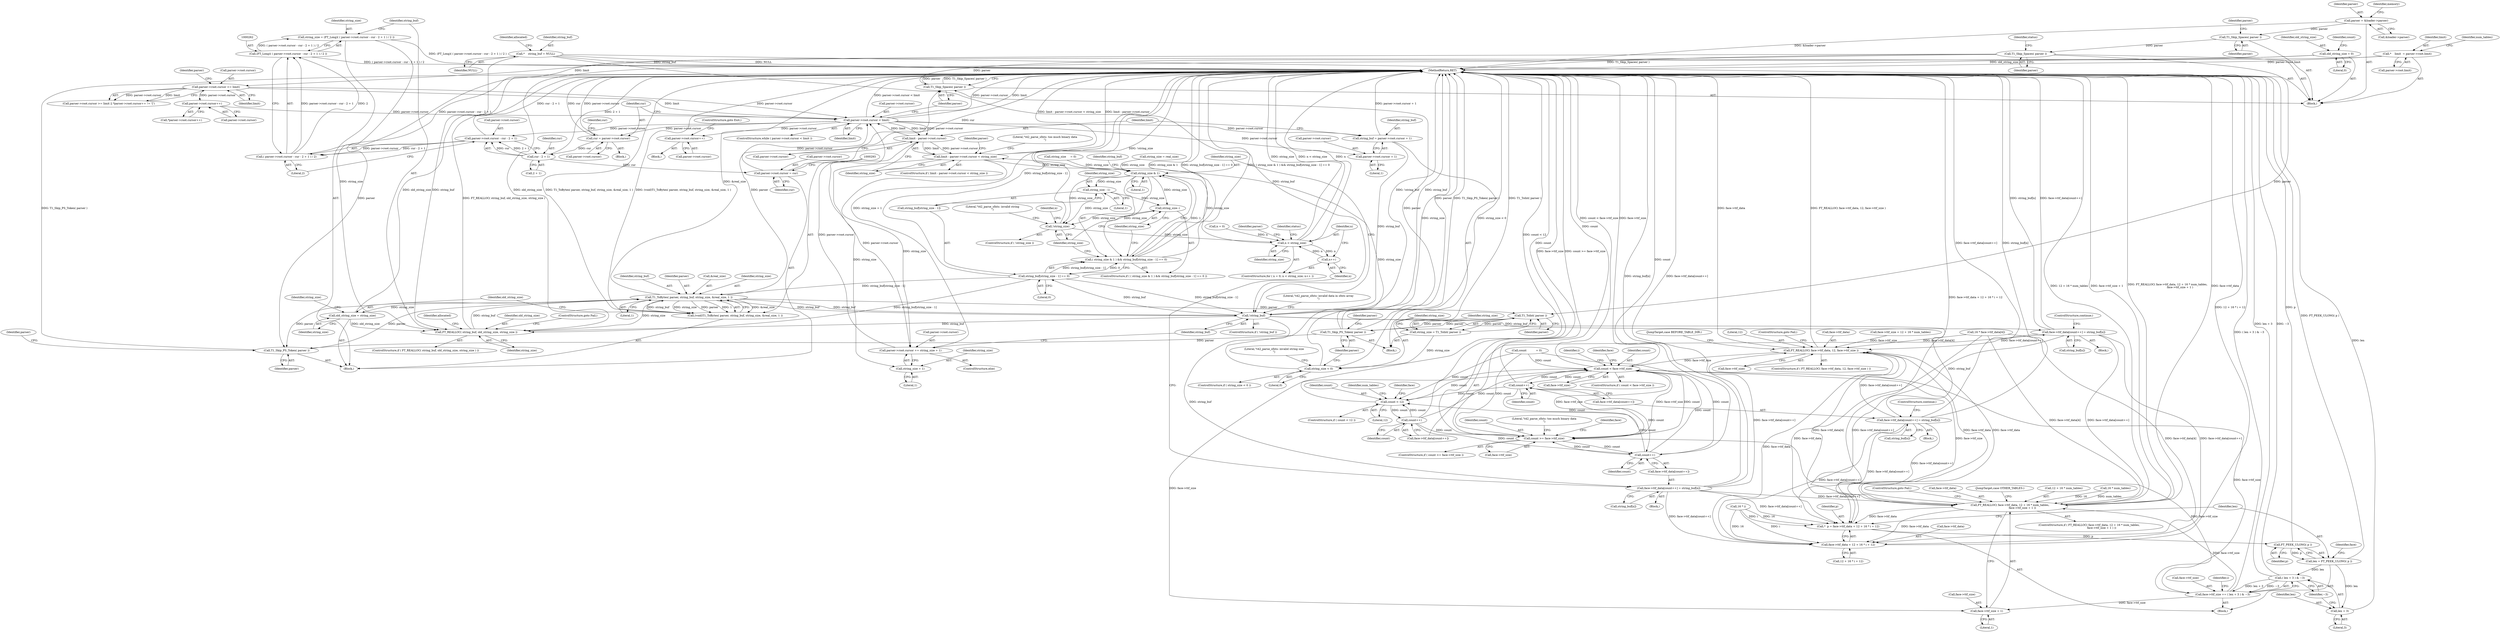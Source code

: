 digraph "0_savannah_3788187e0c396952cd7d905c6c61f3ff8e84b2b4_0@integer" {
"1000259" [label="(Call,string_size = (FT_Long)( ( parser->root.cursor - cur - 2 + 1 ) / 2 ))"];
"1000261" [label="(Call,(FT_Long)( ( parser->root.cursor - cur - 2 + 1 ) / 2 ))"];
"1000263" [label="(Call,( parser->root.cursor - cur - 2 + 1 ) / 2)"];
"1000264" [label="(Call,parser->root.cursor - cur - 2 + 1)"];
"1000215" [label="(Call,parser->root.cursor < limit)"];
"1000376" [label="(Call,parser->root.cursor += string_size + 1)"];
"1000358" [label="(Call,limit - parser->root.cursor < string_size)"];
"1000359" [label="(Call,limit - parser->root.cursor)"];
"1000328" [label="(Call,string_size < 0)"];
"1000323" [label="(Call,string_size = T1_ToInt( parser ))"];
"1000325" [label="(Call,T1_ToInt( parser ))"];
"1000200" [label="(Call,T1_Skip_Spaces( parser ))"];
"1000172" [label="(Call,T1_Skip_Spaces( parser ))"];
"1000130" [label="(Call,parser = &loader->parser)"];
"1000294" [label="(Call,T1_ToBytes( parser, string_buf, string_size, &real_size, 1 ))"];
"1000250" [label="(Call,T1_Skip_PS_Token( parser ))"];
"1000339" [label="(Call,T1_Skip_PS_Token( parser ))"];
"1000401" [label="(Call,string_buf[string_size - 1] == 0)"];
"1000386" [label="(Call,!string_buf)"];
"1000348" [label="(Call,string_buf = parser->root.cursor + 1)"];
"1000164" [label="(Call,*    string_buf = NULL)"];
"1000277" [label="(Call,FT_REALLOC( string_buf, old_string_size, string_size ))"];
"1000208" [label="(Call,old_string_size = 0)"];
"1000301" [label="(Call,old_string_size = string_size)"];
"1000259" [label="(Call,string_size = (FT_Long)( ( parser->root.cursor - cur - 2 + 1 ) / 2 ))"];
"1000176" [label="(Call,parser->root.cursor >= limit)"];
"1000146" [label="(Call,*    limit  = parser->root.limit)"];
"1000285" [label="(Call,parser->root.cursor = cur)"];
"1000270" [label="(Call,cur - 2 + 1)"];
"1000223" [label="(Call,cur = parser->root.cursor)"];
"1000185" [label="(Call,parser->root.cursor++)"];
"1000292" [label="(Call,(void)T1_ToBytes( parser, string_buf, string_size, &real_size, 1 ))"];
"1000236" [label="(Call,parser->root.cursor++)"];
"1000397" [label="(Call,( string_size & 1 ) && string_buf[string_size - 1] == 0)"];
"1000440" [label="(Call,face->ttf_data[count++] = string_buf[n])"];
"1000481" [label="(Call,FT_REALLOC( face->ttf_data, 12, face->ttf_size ))"];
"1000492" [label="(Call,count < face->ttf_size)"];
"1000503" [label="(Call,count++)"];
"1000436" [label="(Call,count < 12)"];
"1000445" [label="(Call,count++)"];
"1000571" [label="(Call,count >= face->ttf_size)"];
"1000589" [label="(Call,count++)"];
"1000541" [label="(Call,face->ttf_size += ( len + 3 ) & ~3)"];
"1000554" [label="(Call,FT_REALLOC( face->ttf_data, 12 + 16 * num_tables,\n                             face->ttf_size + 1 ))"];
"1000524" [label="(Call,*  p = face->ttf_data + 12 + 16 * i + 12)"];
"1000539" [label="(Call,FT_PEEK_ULONG( p ))"];
"1000537" [label="(Call,len = FT_PEEK_ULONG( p ))"];
"1000545" [label="(Call,( len + 3 ) & ~3)"];
"1000546" [label="(Call,len + 3)"];
"1000526" [label="(Call,face->ttf_data + 12 + 16 * i + 12)"];
"1000563" [label="(Call,face->ttf_size + 1)"];
"1000498" [label="(Call,face->ttf_data[count++] = string_buf[n])"];
"1000584" [label="(Call,face->ttf_data[count++] = string_buf[n])"];
"1000350" [label="(Call,parser->root.cursor + 1)"];
"1000382" [label="(Call,string_size + 1)"];
"1000398" [label="(Call,string_size & 1)"];
"1000404" [label="(Call,string_size - 1)"];
"1000408" [label="(Call,string_size--)"];
"1000411" [label="(Call,!string_size)"];
"1000425" [label="(Call,n < string_size)"];
"1000428" [label="(Call,n++)"];
"1000594" [label="(Call,T1_Skip_Spaces( parser ))"];
"1000251" [label="(Identifier,parser)"];
"1000386" [label="(Call,!string_buf)"];
"1000131" [label="(Identifier,parser)"];
"1000184" [label="(Call,*parser->root.cursor++)"];
"1000359" [label="(Call,limit - parser->root.cursor)"];
"1000439" [label="(Block,)"];
"1000490" [label="(JumpTarget,case BEFORE_TABLE_DIR:)"];
"1000569" [label="(JumpTarget,case OTHER_TABLES:)"];
"1000222" [label="(Block,)"];
"1000585" [label="(Call,face->ttf_data[count++])"];
"1000422" [label="(Call,n = 0)"];
"1000297" [label="(Identifier,string_size)"];
"1000377" [label="(Call,parser->root.cursor)"];
"1000542" [label="(Call,face->ttf_size)"];
"1000186" [label="(Call,parser->root.cursor)"];
"1000437" [label="(Identifier,count)"];
"1000303" [label="(Identifier,string_size)"];
"1000296" [label="(Identifier,string_buf)"];
"1000428" [label="(Call,n++)"];
"1000396" [label="(ControlStructure,if ( ( string_size & 1 ) && string_buf[string_size - 1] == 0 ))"];
"1000375" [label="(ControlStructure,else)"];
"1000214" [label="(ControlStructure,while ( parser->root.cursor < limit ))"];
"1000548" [label="(Literal,3)"];
"1000130" [label="(Call,parser = &loader->parser)"];
"1000176" [label="(Call,parser->root.cursor >= limit)"];
"1000348" [label="(Call,string_buf = parser->root.cursor + 1)"];
"1000340" [label="(Identifier,parser)"];
"1000172" [label="(Call,T1_Skip_Spaces( parser ))"];
"1000486" [label="(Call,face->ttf_size)"];
"1000545" [label="(Call,( len + 3 ) & ~3)"];
"1000357" [label="(ControlStructure,if ( limit - parser->root.cursor < string_size ))"];
"1000209" [label="(Identifier,old_string_size)"];
"1000596" [label="(MethodReturn,RET)"];
"1000384" [label="(Literal,1)"];
"1000390" [label="(Literal,\"t42_parse_sfnts: invalid data in sfnts array\n\")"];
"1000425" [label="(Call,n < string_size)"];
"1000399" [label="(Identifier,string_size)"];
"1000215" [label="(Call,parser->root.cursor < limit)"];
"1000515" [label="(Identifier,i)"];
"1000533" [label="(Call,16 * i)"];
"1000558" [label="(Call,12 + 16 * num_tables)"];
"1000349" [label="(Identifier,string_buf)"];
"1000323" [label="(Call,string_size = T1_ToInt( parser ))"];
"1000312" [label="(Block,)"];
"1000356" [label="(Literal,1)"];
"1000236" [label="(Call,parser->root.cursor++)"];
"1000177" [label="(Call,parser->root.cursor)"];
"1000445" [label="(Call,count++)"];
"1000421" [label="(ControlStructure,for ( n = 0; n < string_size; n++ ))"];
"1000263" [label="(Call,( parser->root.cursor - cur - 2 + 1 ) / 2)"];
"1000305" [label="(Identifier,string_size)"];
"1000563" [label="(Call,face->ttf_size + 1)"];
"1000553" [label="(ControlStructure,if ( FT_REALLOC( face->ttf_data, 12 + 16 * num_tables,\n                             face->ttf_size + 1 ) ))"];
"1000330" [label="(Literal,0)"];
"1000441" [label="(Call,face->ttf_data[count++])"];
"1000270" [label="(Call,cur - 2 + 1)"];
"1000385" [label="(ControlStructure,if ( !string_buf ))"];
"1000285" [label="(Call,parser->root.cursor = cur)"];
"1000408" [label="(Call,string_size--)"];
"1000572" [label="(Identifier,count)"];
"1000164" [label="(Call,*    string_buf = NULL)"];
"1000584" [label="(Call,face->ttf_data[count++] = string_buf[n])"];
"1000560" [label="(Call,16 * num_tables)"];
"1000554" [label="(Call,FT_REALLOC( face->ttf_data, 12 + 16 * num_tables,\n                             face->ttf_size + 1 ))"];
"1000454" [label="(Identifier,num_tables)"];
"1000412" [label="(Identifier,string_size)"];
"1000324" [label="(Identifier,string_size)"];
"1000409" [label="(Identifier,string_size)"];
"1000438" [label="(Literal,12)"];
"1000443" [label="(Identifier,face)"];
"1000411" [label="(Call,!string_size)"];
"1000188" [label="(Identifier,parser)"];
"1000344" [label="(Identifier,parser)"];
"1000485" [label="(Literal,12)"];
"1000591" [label="(Call,string_buf[n])"];
"1000568" [label="(ControlStructure,goto Fail;)"];
"1000265" [label="(Call,parser->root.cursor)"];
"1000538" [label="(Identifier,len)"];
"1000255" [label="(Identifier,parser)"];
"1000435" [label="(ControlStructure,if ( count < 12 ))"];
"1000480" [label="(ControlStructure,if ( FT_REALLOC( face->ttf_data, 12, face->ttf_size ) ))"];
"1000295" [label="(Identifier,parser)"];
"1000489" [label="(ControlStructure,goto Fail;)"];
"1000325" [label="(Call,T1_ToInt( parser ))"];
"1000501" [label="(Identifier,face)"];
"1000275" [label="(Literal,2)"];
"1000329" [label="(Identifier,string_size)"];
"1000260" [label="(Identifier,string_size)"];
"1000436" [label="(Call,count < 12)"];
"1000397" [label="(Call,( string_size & 1 ) && string_buf[string_size - 1] == 0)"];
"1000165" [label="(Identifier,string_buf)"];
"1000499" [label="(Call,face->ttf_data[count++])"];
"1000278" [label="(Identifier,string_buf)"];
"1000595" [label="(Identifier,parser)"];
"1000300" [label="(Literal,1)"];
"1000567" [label="(Literal,1)"];
"1000482" [label="(Call,face->ttf_data)"];
"1000212" [label="(Identifier,count)"];
"1000304" [label="(Call,string_size = real_size)"];
"1000498" [label="(Call,face->ttf_data[count++] = string_buf[n])"];
"1000527" [label="(Call,face->ttf_data)"];
"1000369" [label="(Literal,\"t42_parse_sfnts: too much binary data\n\")"];
"1000302" [label="(Identifier,old_string_size)"];
"1000530" [label="(Call,12 + 16 * i + 12)"];
"1000146" [label="(Call,*    limit  = parser->root.limit)"];
"1000382" [label="(Call,string_size + 1)"];
"1000526" [label="(Call,face->ttf_data + 12 + 16 * i + 12)"];
"1000505" [label="(Call,string_buf[n])"];
"1000350" [label="(Call,parser->root.cursor + 1)"];
"1000410" [label="(ControlStructure,if ( !string_size ))"];
"1000333" [label="(Literal,\"t42_parse_sfnts: invalid string size\n\")"];
"1000128" [label="(Block,)"];
"1000276" [label="(ControlStructure,if ( FT_REALLOC( string_buf, old_string_size, string_size ) ))"];
"1000208" [label="(Call,old_string_size = 0)"];
"1000224" [label="(Identifier,cur)"];
"1000185" [label="(Call,parser->root.cursor++)"];
"1000249" [label="(Block,)"];
"1000547" [label="(Identifier,len)"];
"1000379" [label="(Identifier,parser)"];
"1000361" [label="(Call,parser->root.cursor)"];
"1000492" [label="(Call,count < face->ttf_size)"];
"1000358" [label="(Call,limit - parser->root.cursor < string_size)"];
"1000218" [label="(Identifier,parser)"];
"1000225" [label="(Call,parser->root.cursor)"];
"1000261" [label="(Call,(FT_Long)( ( parser->root.cursor - cur - 2 + 1 ) / 2 ))"];
"1000522" [label="(Block,)"];
"1000298" [label="(Call,&real_size)"];
"1000406" [label="(Literal,1)"];
"1000233" [label="(Identifier,cur)"];
"1000351" [label="(Call,parser->root.cursor)"];
"1000456" [label="(Call,16 * face->ttf_data[4])"];
"1000503" [label="(Call,count++)"];
"1000401" [label="(Call,string_buf[string_size - 1] == 0)"];
"1000447" [label="(Call,string_buf[n])"];
"1000423" [label="(Identifier,n)"];
"1000493" [label="(Identifier,count)"];
"1000169" [label="(Identifier,allocated)"];
"1000283" [label="(Identifier,allocated)"];
"1000497" [label="(Block,)"];
"1000277" [label="(Call,FT_REALLOC( string_buf, old_string_size, string_size ))"];
"1000446" [label="(Identifier,count)"];
"1000271" [label="(Identifier,cur)"];
"1000555" [label="(Call,face->ttf_data)"];
"1000166" [label="(Identifier,NULL)"];
"1000235" [label="(Block,)"];
"1000504" [label="(Identifier,count)"];
"1000405" [label="(Identifier,string_size)"];
"1000494" [label="(Call,face->ttf_size)"];
"1000221" [label="(Identifier,limit)"];
"1000398" [label="(Call,string_size & 1)"];
"1000327" [label="(ControlStructure,if ( string_size < 0 ))"];
"1000147" [label="(Identifier,limit)"];
"1000537" [label="(Call,len = FT_PEEK_ULONG( p ))"];
"1000148" [label="(Call,parser->root.limit)"];
"1000272" [label="(Call,2 + 1)"];
"1000578" [label="(Literal,\"t42_parse_sfnts: too much binary data\n\")"];
"1000415" [label="(Literal,\"t42_parse_sfnts: invalid string\n\")"];
"1000387" [label="(Identifier,string_buf)"];
"1000326" [label="(Identifier,parser)"];
"1000570" [label="(ControlStructure,if ( count >= face->ttf_size ))"];
"1000540" [label="(Identifier,p)"];
"1000481" [label="(Call,FT_REALLOC( face->ttf_data, 12, face->ttf_size ))"];
"1000294" [label="(Call,T1_ToBytes( parser, string_buf, string_size, &real_size, 1 ))"];
"1000132" [label="(Call,&loader->parser)"];
"1000175" [label="(Call,parser->root.cursor >= limit || *parser->root.cursor++ != '[')"];
"1000259" [label="(Call,string_size = (FT_Long)( ( parser->root.cursor - cur - 2 + 1 ) / 2 ))"];
"1000525" [label="(Identifier,p)"];
"1000250" [label="(Call,T1_Skip_PS_Token( parser ))"];
"1000328" [label="(Call,string_size < 0)"];
"1000210" [label="(Literal,0)"];
"1000242" [label="(ControlStructure,goto Exit;)"];
"1000200" [label="(Call,T1_Skip_Spaces( parser ))"];
"1000201" [label="(Identifier,parser)"];
"1000402" [label="(Call,string_buf[string_size - 1])"];
"1000508" [label="(ControlStructure,continue;)"];
"1000179" [label="(Identifier,parser)"];
"1000301" [label="(Call,old_string_size = string_size)"];
"1000279" [label="(Identifier,old_string_size)"];
"1000471" [label="(Call,face->ttf_size = 12 + 16 * num_tables)"];
"1000491" [label="(ControlStructure,if ( count < face->ttf_size ))"];
"1000237" [label="(Call,parser->root.cursor)"];
"1000573" [label="(Call,face->ttf_size)"];
"1000264" [label="(Call,parser->root.cursor - cur - 2 + 1)"];
"1000281" [label="(ControlStructure,goto Fail;)"];
"1000223" [label="(Call,cur = parser->root.cursor)"];
"1000138" [label="(Identifier,memory)"];
"1000450" [label="(ControlStructure,continue;)"];
"1000594" [label="(Call,T1_Skip_Spaces( parser ))"];
"1000589" [label="(Call,count++)"];
"1000383" [label="(Identifier,string_size)"];
"1000521" [label="(Identifier,i)"];
"1000541" [label="(Call,face->ttf_size += ( len + 3 ) & ~3)"];
"1000403" [label="(Identifier,string_buf)"];
"1000549" [label="(Identifier,~3)"];
"1000286" [label="(Call,parser->root.cursor)"];
"1000216" [label="(Call,parser->root.cursor)"];
"1000205" [label="(Call,string_size     = 0)"];
"1000360" [label="(Identifier,limit)"];
"1000291" [label="(Identifier,cur)"];
"1000156" [label="(Identifier,num_tables)"];
"1000280" [label="(Identifier,string_size)"];
"1000590" [label="(Identifier,count)"];
"1000376" [label="(Call,parser->root.cursor += string_size + 1)"];
"1000587" [label="(Identifier,face)"];
"1000203" [label="(Identifier,status)"];
"1000524" [label="(Call,*  p = face->ttf_data + 12 + 16 * i + 12)"];
"1000366" [label="(Identifier,string_size)"];
"1000543" [label="(Identifier,face)"];
"1000339" [label="(Call,T1_Skip_PS_Token( parser ))"];
"1000546" [label="(Call,len + 3)"];
"1000539" [label="(Call,FT_PEEK_ULONG( p ))"];
"1000427" [label="(Identifier,string_size)"];
"1000400" [label="(Literal,1)"];
"1000292" [label="(Call,(void)T1_ToBytes( parser, string_buf, string_size, &real_size, 1 ))"];
"1000564" [label="(Call,face->ttf_size)"];
"1000211" [label="(Call,count           = 0)"];
"1000440" [label="(Call,face->ttf_data[count++] = string_buf[n])"];
"1000173" [label="(Identifier,parser)"];
"1000426" [label="(Identifier,n)"];
"1000430" [label="(Block,)"];
"1000432" [label="(Identifier,status)"];
"1000429" [label="(Identifier,n)"];
"1000407" [label="(Literal,0)"];
"1000571" [label="(Call,count >= face->ttf_size)"];
"1000182" [label="(Identifier,limit)"];
"1000404" [label="(Call,string_size - 1)"];
"1000259" -> "1000249"  [label="AST: "];
"1000259" -> "1000261"  [label="CFG: "];
"1000260" -> "1000259"  [label="AST: "];
"1000261" -> "1000259"  [label="AST: "];
"1000278" -> "1000259"  [label="CFG: "];
"1000259" -> "1000596"  [label="DDG: (FT_Long)( ( parser->root.cursor - cur - 2 + 1 ) / 2 )"];
"1000261" -> "1000259"  [label="DDG: ( parser->root.cursor - cur - 2 + 1 ) / 2"];
"1000259" -> "1000277"  [label="DDG: string_size"];
"1000261" -> "1000263"  [label="CFG: "];
"1000262" -> "1000261"  [label="AST: "];
"1000263" -> "1000261"  [label="AST: "];
"1000261" -> "1000596"  [label="DDG: ( parser->root.cursor - cur - 2 + 1 ) / 2"];
"1000263" -> "1000261"  [label="DDG: parser->root.cursor - cur - 2 + 1"];
"1000263" -> "1000261"  [label="DDG: 2"];
"1000263" -> "1000275"  [label="CFG: "];
"1000264" -> "1000263"  [label="AST: "];
"1000275" -> "1000263"  [label="AST: "];
"1000263" -> "1000596"  [label="DDG: parser->root.cursor - cur - 2 + 1"];
"1000264" -> "1000263"  [label="DDG: parser->root.cursor"];
"1000264" -> "1000263"  [label="DDG: cur - 2 + 1"];
"1000264" -> "1000270"  [label="CFG: "];
"1000265" -> "1000264"  [label="AST: "];
"1000270" -> "1000264"  [label="AST: "];
"1000275" -> "1000264"  [label="CFG: "];
"1000264" -> "1000596"  [label="DDG: cur - 2 + 1"];
"1000215" -> "1000264"  [label="DDG: parser->root.cursor"];
"1000270" -> "1000264"  [label="DDG: cur"];
"1000270" -> "1000264"  [label="DDG: 2 + 1"];
"1000215" -> "1000214"  [label="AST: "];
"1000215" -> "1000221"  [label="CFG: "];
"1000216" -> "1000215"  [label="AST: "];
"1000221" -> "1000215"  [label="AST: "];
"1000224" -> "1000215"  [label="CFG: "];
"1000595" -> "1000215"  [label="CFG: "];
"1000215" -> "1000596"  [label="DDG: limit"];
"1000215" -> "1000596"  [label="DDG: parser->root.cursor"];
"1000215" -> "1000596"  [label="DDG: parser->root.cursor < limit"];
"1000376" -> "1000215"  [label="DDG: parser->root.cursor"];
"1000176" -> "1000215"  [label="DDG: parser->root.cursor"];
"1000176" -> "1000215"  [label="DDG: limit"];
"1000285" -> "1000215"  [label="DDG: parser->root.cursor"];
"1000185" -> "1000215"  [label="DDG: parser->root.cursor"];
"1000359" -> "1000215"  [label="DDG: limit"];
"1000215" -> "1000223"  [label="DDG: parser->root.cursor"];
"1000215" -> "1000236"  [label="DDG: parser->root.cursor"];
"1000215" -> "1000348"  [label="DDG: parser->root.cursor"];
"1000215" -> "1000350"  [label="DDG: parser->root.cursor"];
"1000215" -> "1000359"  [label="DDG: limit"];
"1000215" -> "1000359"  [label="DDG: parser->root.cursor"];
"1000376" -> "1000375"  [label="AST: "];
"1000376" -> "1000382"  [label="CFG: "];
"1000377" -> "1000376"  [label="AST: "];
"1000382" -> "1000376"  [label="AST: "];
"1000387" -> "1000376"  [label="CFG: "];
"1000376" -> "1000596"  [label="DDG: string_size + 1"];
"1000358" -> "1000376"  [label="DDG: string_size"];
"1000359" -> "1000376"  [label="DDG: parser->root.cursor"];
"1000358" -> "1000357"  [label="AST: "];
"1000358" -> "1000366"  [label="CFG: "];
"1000359" -> "1000358"  [label="AST: "];
"1000366" -> "1000358"  [label="AST: "];
"1000369" -> "1000358"  [label="CFG: "];
"1000379" -> "1000358"  [label="CFG: "];
"1000358" -> "1000596"  [label="DDG: limit - parser->root.cursor < string_size"];
"1000358" -> "1000596"  [label="DDG: limit - parser->root.cursor"];
"1000359" -> "1000358"  [label="DDG: limit"];
"1000359" -> "1000358"  [label="DDG: parser->root.cursor"];
"1000328" -> "1000358"  [label="DDG: string_size"];
"1000358" -> "1000382"  [label="DDG: string_size"];
"1000358" -> "1000398"  [label="DDG: string_size"];
"1000359" -> "1000361"  [label="CFG: "];
"1000360" -> "1000359"  [label="AST: "];
"1000361" -> "1000359"  [label="AST: "];
"1000366" -> "1000359"  [label="CFG: "];
"1000328" -> "1000327"  [label="AST: "];
"1000328" -> "1000330"  [label="CFG: "];
"1000329" -> "1000328"  [label="AST: "];
"1000330" -> "1000328"  [label="AST: "];
"1000333" -> "1000328"  [label="CFG: "];
"1000340" -> "1000328"  [label="CFG: "];
"1000328" -> "1000596"  [label="DDG: string_size < 0"];
"1000328" -> "1000596"  [label="DDG: string_size"];
"1000323" -> "1000328"  [label="DDG: string_size"];
"1000323" -> "1000312"  [label="AST: "];
"1000323" -> "1000325"  [label="CFG: "];
"1000324" -> "1000323"  [label="AST: "];
"1000325" -> "1000323"  [label="AST: "];
"1000329" -> "1000323"  [label="CFG: "];
"1000323" -> "1000596"  [label="DDG: T1_ToInt( parser )"];
"1000325" -> "1000323"  [label="DDG: parser"];
"1000325" -> "1000326"  [label="CFG: "];
"1000326" -> "1000325"  [label="AST: "];
"1000200" -> "1000325"  [label="DDG: parser"];
"1000294" -> "1000325"  [label="DDG: parser"];
"1000339" -> "1000325"  [label="DDG: parser"];
"1000325" -> "1000339"  [label="DDG: parser"];
"1000200" -> "1000128"  [label="AST: "];
"1000200" -> "1000201"  [label="CFG: "];
"1000201" -> "1000200"  [label="AST: "];
"1000203" -> "1000200"  [label="CFG: "];
"1000200" -> "1000596"  [label="DDG: T1_Skip_Spaces( parser )"];
"1000172" -> "1000200"  [label="DDG: parser"];
"1000200" -> "1000250"  [label="DDG: parser"];
"1000200" -> "1000594"  [label="DDG: parser"];
"1000172" -> "1000128"  [label="AST: "];
"1000172" -> "1000173"  [label="CFG: "];
"1000173" -> "1000172"  [label="AST: "];
"1000179" -> "1000172"  [label="CFG: "];
"1000130" -> "1000172"  [label="DDG: parser"];
"1000130" -> "1000128"  [label="AST: "];
"1000130" -> "1000132"  [label="CFG: "];
"1000131" -> "1000130"  [label="AST: "];
"1000132" -> "1000130"  [label="AST: "];
"1000138" -> "1000130"  [label="CFG: "];
"1000130" -> "1000596"  [label="DDG: &loader->parser"];
"1000294" -> "1000292"  [label="AST: "];
"1000294" -> "1000300"  [label="CFG: "];
"1000295" -> "1000294"  [label="AST: "];
"1000296" -> "1000294"  [label="AST: "];
"1000297" -> "1000294"  [label="AST: "];
"1000298" -> "1000294"  [label="AST: "];
"1000300" -> "1000294"  [label="AST: "];
"1000292" -> "1000294"  [label="CFG: "];
"1000294" -> "1000596"  [label="DDG: &real_size"];
"1000294" -> "1000250"  [label="DDG: parser"];
"1000294" -> "1000292"  [label="DDG: string_buf"];
"1000294" -> "1000292"  [label="DDG: string_size"];
"1000294" -> "1000292"  [label="DDG: &real_size"];
"1000294" -> "1000292"  [label="DDG: parser"];
"1000294" -> "1000292"  [label="DDG: 1"];
"1000250" -> "1000294"  [label="DDG: parser"];
"1000401" -> "1000294"  [label="DDG: string_buf[string_size - 1]"];
"1000277" -> "1000294"  [label="DDG: string_buf"];
"1000277" -> "1000294"  [label="DDG: string_size"];
"1000386" -> "1000294"  [label="DDG: string_buf"];
"1000294" -> "1000301"  [label="DDG: string_size"];
"1000294" -> "1000386"  [label="DDG: string_buf"];
"1000294" -> "1000594"  [label="DDG: parser"];
"1000250" -> "1000249"  [label="AST: "];
"1000250" -> "1000251"  [label="CFG: "];
"1000251" -> "1000250"  [label="AST: "];
"1000255" -> "1000250"  [label="CFG: "];
"1000250" -> "1000596"  [label="DDG: T1_Skip_PS_Token( parser )"];
"1000339" -> "1000250"  [label="DDG: parser"];
"1000339" -> "1000312"  [label="AST: "];
"1000339" -> "1000340"  [label="CFG: "];
"1000340" -> "1000339"  [label="AST: "];
"1000344" -> "1000339"  [label="CFG: "];
"1000339" -> "1000596"  [label="DDG: T1_Skip_PS_Token( parser )"];
"1000339" -> "1000596"  [label="DDG: parser"];
"1000339" -> "1000594"  [label="DDG: parser"];
"1000401" -> "1000397"  [label="AST: "];
"1000401" -> "1000407"  [label="CFG: "];
"1000402" -> "1000401"  [label="AST: "];
"1000407" -> "1000401"  [label="AST: "];
"1000397" -> "1000401"  [label="CFG: "];
"1000401" -> "1000596"  [label="DDG: string_buf[string_size - 1]"];
"1000401" -> "1000277"  [label="DDG: string_buf[string_size - 1]"];
"1000401" -> "1000386"  [label="DDG: string_buf[string_size - 1]"];
"1000401" -> "1000397"  [label="DDG: string_buf[string_size - 1]"];
"1000401" -> "1000397"  [label="DDG: 0"];
"1000386" -> "1000401"  [label="DDG: string_buf"];
"1000386" -> "1000385"  [label="AST: "];
"1000386" -> "1000387"  [label="CFG: "];
"1000387" -> "1000386"  [label="AST: "];
"1000390" -> "1000386"  [label="CFG: "];
"1000399" -> "1000386"  [label="CFG: "];
"1000386" -> "1000596"  [label="DDG: string_buf"];
"1000386" -> "1000596"  [label="DDG: !string_buf"];
"1000386" -> "1000277"  [label="DDG: string_buf"];
"1000348" -> "1000386"  [label="DDG: string_buf"];
"1000164" -> "1000386"  [label="DDG: string_buf"];
"1000386" -> "1000440"  [label="DDG: string_buf"];
"1000386" -> "1000498"  [label="DDG: string_buf"];
"1000386" -> "1000584"  [label="DDG: string_buf"];
"1000348" -> "1000312"  [label="AST: "];
"1000348" -> "1000350"  [label="CFG: "];
"1000349" -> "1000348"  [label="AST: "];
"1000350" -> "1000348"  [label="AST: "];
"1000360" -> "1000348"  [label="CFG: "];
"1000348" -> "1000596"  [label="DDG: parser->root.cursor + 1"];
"1000164" -> "1000128"  [label="AST: "];
"1000164" -> "1000166"  [label="CFG: "];
"1000165" -> "1000164"  [label="AST: "];
"1000166" -> "1000164"  [label="AST: "];
"1000169" -> "1000164"  [label="CFG: "];
"1000164" -> "1000596"  [label="DDG: NULL"];
"1000164" -> "1000596"  [label="DDG: string_buf"];
"1000164" -> "1000277"  [label="DDG: string_buf"];
"1000277" -> "1000276"  [label="AST: "];
"1000277" -> "1000280"  [label="CFG: "];
"1000278" -> "1000277"  [label="AST: "];
"1000279" -> "1000277"  [label="AST: "];
"1000280" -> "1000277"  [label="AST: "];
"1000281" -> "1000277"  [label="CFG: "];
"1000283" -> "1000277"  [label="CFG: "];
"1000277" -> "1000596"  [label="DDG: FT_REALLOC( string_buf, old_string_size, string_size )"];
"1000208" -> "1000277"  [label="DDG: old_string_size"];
"1000301" -> "1000277"  [label="DDG: old_string_size"];
"1000208" -> "1000128"  [label="AST: "];
"1000208" -> "1000210"  [label="CFG: "];
"1000209" -> "1000208"  [label="AST: "];
"1000210" -> "1000208"  [label="AST: "];
"1000212" -> "1000208"  [label="CFG: "];
"1000208" -> "1000596"  [label="DDG: old_string_size"];
"1000301" -> "1000249"  [label="AST: "];
"1000301" -> "1000303"  [label="CFG: "];
"1000302" -> "1000301"  [label="AST: "];
"1000303" -> "1000301"  [label="AST: "];
"1000305" -> "1000301"  [label="CFG: "];
"1000301" -> "1000596"  [label="DDG: old_string_size"];
"1000176" -> "1000175"  [label="AST: "];
"1000176" -> "1000182"  [label="CFG: "];
"1000177" -> "1000176"  [label="AST: "];
"1000182" -> "1000176"  [label="AST: "];
"1000188" -> "1000176"  [label="CFG: "];
"1000175" -> "1000176"  [label="CFG: "];
"1000176" -> "1000175"  [label="DDG: parser->root.cursor"];
"1000176" -> "1000175"  [label="DDG: limit"];
"1000146" -> "1000176"  [label="DDG: limit"];
"1000176" -> "1000185"  [label="DDG: parser->root.cursor"];
"1000146" -> "1000128"  [label="AST: "];
"1000146" -> "1000148"  [label="CFG: "];
"1000147" -> "1000146"  [label="AST: "];
"1000148" -> "1000146"  [label="AST: "];
"1000156" -> "1000146"  [label="CFG: "];
"1000146" -> "1000596"  [label="DDG: parser->root.limit"];
"1000285" -> "1000249"  [label="AST: "];
"1000285" -> "1000291"  [label="CFG: "];
"1000286" -> "1000285"  [label="AST: "];
"1000291" -> "1000285"  [label="AST: "];
"1000293" -> "1000285"  [label="CFG: "];
"1000285" -> "1000596"  [label="DDG: cur"];
"1000270" -> "1000285"  [label="DDG: cur"];
"1000270" -> "1000272"  [label="CFG: "];
"1000271" -> "1000270"  [label="AST: "];
"1000272" -> "1000270"  [label="AST: "];
"1000270" -> "1000596"  [label="DDG: 2 + 1"];
"1000223" -> "1000270"  [label="DDG: cur"];
"1000223" -> "1000222"  [label="AST: "];
"1000223" -> "1000225"  [label="CFG: "];
"1000224" -> "1000223"  [label="AST: "];
"1000225" -> "1000223"  [label="AST: "];
"1000233" -> "1000223"  [label="CFG: "];
"1000223" -> "1000596"  [label="DDG: parser->root.cursor"];
"1000223" -> "1000596"  [label="DDG: cur"];
"1000185" -> "1000184"  [label="AST: "];
"1000185" -> "1000186"  [label="CFG: "];
"1000186" -> "1000185"  [label="AST: "];
"1000184" -> "1000185"  [label="CFG: "];
"1000292" -> "1000249"  [label="AST: "];
"1000293" -> "1000292"  [label="AST: "];
"1000302" -> "1000292"  [label="CFG: "];
"1000292" -> "1000596"  [label="DDG: (void)T1_ToBytes( parser, string_buf, string_size, &real_size, 1 )"];
"1000292" -> "1000596"  [label="DDG: T1_ToBytes( parser, string_buf, string_size, &real_size, 1 )"];
"1000236" -> "1000235"  [label="AST: "];
"1000236" -> "1000237"  [label="CFG: "];
"1000237" -> "1000236"  [label="AST: "];
"1000242" -> "1000236"  [label="CFG: "];
"1000397" -> "1000396"  [label="AST: "];
"1000397" -> "1000398"  [label="CFG: "];
"1000398" -> "1000397"  [label="AST: "];
"1000409" -> "1000397"  [label="CFG: "];
"1000412" -> "1000397"  [label="CFG: "];
"1000397" -> "1000596"  [label="DDG: ( string_size & 1 ) && string_buf[string_size - 1] == 0"];
"1000397" -> "1000596"  [label="DDG: string_size & 1"];
"1000397" -> "1000596"  [label="DDG: string_buf[string_size - 1] == 0"];
"1000398" -> "1000397"  [label="DDG: string_size"];
"1000398" -> "1000397"  [label="DDG: 1"];
"1000440" -> "1000439"  [label="AST: "];
"1000440" -> "1000447"  [label="CFG: "];
"1000441" -> "1000440"  [label="AST: "];
"1000447" -> "1000440"  [label="AST: "];
"1000450" -> "1000440"  [label="CFG: "];
"1000440" -> "1000596"  [label="DDG: string_buf[n]"];
"1000440" -> "1000596"  [label="DDG: face->ttf_data[count++]"];
"1000440" -> "1000481"  [label="DDG: face->ttf_data[count++]"];
"1000440" -> "1000524"  [label="DDG: face->ttf_data[count++]"];
"1000440" -> "1000526"  [label="DDG: face->ttf_data[count++]"];
"1000440" -> "1000554"  [label="DDG: face->ttf_data[count++]"];
"1000481" -> "1000480"  [label="AST: "];
"1000481" -> "1000486"  [label="CFG: "];
"1000482" -> "1000481"  [label="AST: "];
"1000485" -> "1000481"  [label="AST: "];
"1000486" -> "1000481"  [label="AST: "];
"1000489" -> "1000481"  [label="CFG: "];
"1000490" -> "1000481"  [label="CFG: "];
"1000481" -> "1000596"  [label="DDG: FT_REALLOC( face->ttf_data, 12, face->ttf_size )"];
"1000481" -> "1000596"  [label="DDG: face->ttf_data"];
"1000554" -> "1000481"  [label="DDG: face->ttf_data"];
"1000498" -> "1000481"  [label="DDG: face->ttf_data[count++]"];
"1000456" -> "1000481"  [label="DDG: face->ttf_data[4]"];
"1000584" -> "1000481"  [label="DDG: face->ttf_data[count++]"];
"1000471" -> "1000481"  [label="DDG: face->ttf_size"];
"1000481" -> "1000492"  [label="DDG: face->ttf_size"];
"1000481" -> "1000524"  [label="DDG: face->ttf_data"];
"1000481" -> "1000526"  [label="DDG: face->ttf_data"];
"1000481" -> "1000554"  [label="DDG: face->ttf_data"];
"1000492" -> "1000491"  [label="AST: "];
"1000492" -> "1000494"  [label="CFG: "];
"1000493" -> "1000492"  [label="AST: "];
"1000494" -> "1000492"  [label="AST: "];
"1000501" -> "1000492"  [label="CFG: "];
"1000515" -> "1000492"  [label="CFG: "];
"1000492" -> "1000596"  [label="DDG: face->ttf_size"];
"1000492" -> "1000596"  [label="DDG: count < face->ttf_size"];
"1000436" -> "1000492"  [label="DDG: count"];
"1000589" -> "1000492"  [label="DDG: count"];
"1000445" -> "1000492"  [label="DDG: count"];
"1000211" -> "1000492"  [label="DDG: count"];
"1000503" -> "1000492"  [label="DDG: count"];
"1000571" -> "1000492"  [label="DDG: face->ttf_size"];
"1000492" -> "1000503"  [label="DDG: count"];
"1000492" -> "1000541"  [label="DDG: face->ttf_size"];
"1000492" -> "1000554"  [label="DDG: face->ttf_size"];
"1000492" -> "1000563"  [label="DDG: face->ttf_size"];
"1000492" -> "1000571"  [label="DDG: count"];
"1000492" -> "1000571"  [label="DDG: face->ttf_size"];
"1000503" -> "1000499"  [label="AST: "];
"1000503" -> "1000504"  [label="CFG: "];
"1000504" -> "1000503"  [label="AST: "];
"1000499" -> "1000503"  [label="CFG: "];
"1000503" -> "1000596"  [label="DDG: count"];
"1000503" -> "1000436"  [label="DDG: count"];
"1000503" -> "1000571"  [label="DDG: count"];
"1000503" -> "1000589"  [label="DDG: count"];
"1000436" -> "1000435"  [label="AST: "];
"1000436" -> "1000438"  [label="CFG: "];
"1000437" -> "1000436"  [label="AST: "];
"1000438" -> "1000436"  [label="AST: "];
"1000443" -> "1000436"  [label="CFG: "];
"1000454" -> "1000436"  [label="CFG: "];
"1000436" -> "1000596"  [label="DDG: count < 12"];
"1000589" -> "1000436"  [label="DDG: count"];
"1000445" -> "1000436"  [label="DDG: count"];
"1000211" -> "1000436"  [label="DDG: count"];
"1000436" -> "1000445"  [label="DDG: count"];
"1000445" -> "1000441"  [label="AST: "];
"1000445" -> "1000446"  [label="CFG: "];
"1000446" -> "1000445"  [label="AST: "];
"1000441" -> "1000445"  [label="CFG: "];
"1000445" -> "1000596"  [label="DDG: count"];
"1000445" -> "1000571"  [label="DDG: count"];
"1000445" -> "1000589"  [label="DDG: count"];
"1000571" -> "1000570"  [label="AST: "];
"1000571" -> "1000573"  [label="CFG: "];
"1000572" -> "1000571"  [label="AST: "];
"1000573" -> "1000571"  [label="AST: "];
"1000578" -> "1000571"  [label="CFG: "];
"1000587" -> "1000571"  [label="CFG: "];
"1000571" -> "1000596"  [label="DDG: count >= face->ttf_size"];
"1000571" -> "1000596"  [label="DDG: face->ttf_size"];
"1000589" -> "1000571"  [label="DDG: count"];
"1000211" -> "1000571"  [label="DDG: count"];
"1000541" -> "1000571"  [label="DDG: face->ttf_size"];
"1000571" -> "1000589"  [label="DDG: count"];
"1000589" -> "1000585"  [label="AST: "];
"1000589" -> "1000590"  [label="CFG: "];
"1000590" -> "1000589"  [label="AST: "];
"1000585" -> "1000589"  [label="CFG: "];
"1000589" -> "1000596"  [label="DDG: count"];
"1000211" -> "1000589"  [label="DDG: count"];
"1000541" -> "1000522"  [label="AST: "];
"1000541" -> "1000545"  [label="CFG: "];
"1000542" -> "1000541"  [label="AST: "];
"1000545" -> "1000541"  [label="AST: "];
"1000521" -> "1000541"  [label="CFG: "];
"1000541" -> "1000596"  [label="DDG: ( len + 3 ) & ~3"];
"1000545" -> "1000541"  [label="DDG: len + 3"];
"1000545" -> "1000541"  [label="DDG: ~3"];
"1000541" -> "1000554"  [label="DDG: face->ttf_size"];
"1000541" -> "1000563"  [label="DDG: face->ttf_size"];
"1000554" -> "1000553"  [label="AST: "];
"1000554" -> "1000563"  [label="CFG: "];
"1000555" -> "1000554"  [label="AST: "];
"1000558" -> "1000554"  [label="AST: "];
"1000563" -> "1000554"  [label="AST: "];
"1000568" -> "1000554"  [label="CFG: "];
"1000569" -> "1000554"  [label="CFG: "];
"1000554" -> "1000596"  [label="DDG: face->ttf_size + 1"];
"1000554" -> "1000596"  [label="DDG: FT_REALLOC( face->ttf_data, 12 + 16 * num_tables,\n                             face->ttf_size + 1 )"];
"1000554" -> "1000596"  [label="DDG: face->ttf_data"];
"1000554" -> "1000596"  [label="DDG: 12 + 16 * num_tables"];
"1000554" -> "1000524"  [label="DDG: face->ttf_data"];
"1000554" -> "1000526"  [label="DDG: face->ttf_data"];
"1000498" -> "1000554"  [label="DDG: face->ttf_data[count++]"];
"1000456" -> "1000554"  [label="DDG: face->ttf_data[4]"];
"1000584" -> "1000554"  [label="DDG: face->ttf_data[count++]"];
"1000560" -> "1000554"  [label="DDG: 16"];
"1000560" -> "1000554"  [label="DDG: num_tables"];
"1000524" -> "1000522"  [label="AST: "];
"1000524" -> "1000526"  [label="CFG: "];
"1000525" -> "1000524"  [label="AST: "];
"1000526" -> "1000524"  [label="AST: "];
"1000538" -> "1000524"  [label="CFG: "];
"1000524" -> "1000596"  [label="DDG: face->ttf_data + 12 + 16 * i + 12"];
"1000498" -> "1000524"  [label="DDG: face->ttf_data[count++]"];
"1000456" -> "1000524"  [label="DDG: face->ttf_data[4]"];
"1000584" -> "1000524"  [label="DDG: face->ttf_data[count++]"];
"1000533" -> "1000524"  [label="DDG: 16"];
"1000533" -> "1000524"  [label="DDG: i"];
"1000524" -> "1000539"  [label="DDG: p"];
"1000539" -> "1000537"  [label="AST: "];
"1000539" -> "1000540"  [label="CFG: "];
"1000540" -> "1000539"  [label="AST: "];
"1000537" -> "1000539"  [label="CFG: "];
"1000539" -> "1000596"  [label="DDG: p"];
"1000539" -> "1000537"  [label="DDG: p"];
"1000537" -> "1000522"  [label="AST: "];
"1000538" -> "1000537"  [label="AST: "];
"1000543" -> "1000537"  [label="CFG: "];
"1000537" -> "1000596"  [label="DDG: FT_PEEK_ULONG( p )"];
"1000537" -> "1000545"  [label="DDG: len"];
"1000537" -> "1000546"  [label="DDG: len"];
"1000545" -> "1000549"  [label="CFG: "];
"1000546" -> "1000545"  [label="AST: "];
"1000549" -> "1000545"  [label="AST: "];
"1000545" -> "1000596"  [label="DDG: len + 3"];
"1000545" -> "1000596"  [label="DDG: ~3"];
"1000546" -> "1000548"  [label="CFG: "];
"1000547" -> "1000546"  [label="AST: "];
"1000548" -> "1000546"  [label="AST: "];
"1000549" -> "1000546"  [label="CFG: "];
"1000546" -> "1000596"  [label="DDG: len"];
"1000526" -> "1000530"  [label="CFG: "];
"1000527" -> "1000526"  [label="AST: "];
"1000530" -> "1000526"  [label="AST: "];
"1000526" -> "1000596"  [label="DDG: 12 + 16 * i + 12"];
"1000498" -> "1000526"  [label="DDG: face->ttf_data[count++]"];
"1000456" -> "1000526"  [label="DDG: face->ttf_data[4]"];
"1000584" -> "1000526"  [label="DDG: face->ttf_data[count++]"];
"1000533" -> "1000526"  [label="DDG: 16"];
"1000533" -> "1000526"  [label="DDG: i"];
"1000563" -> "1000567"  [label="CFG: "];
"1000564" -> "1000563"  [label="AST: "];
"1000567" -> "1000563"  [label="AST: "];
"1000498" -> "1000497"  [label="AST: "];
"1000498" -> "1000505"  [label="CFG: "];
"1000499" -> "1000498"  [label="AST: "];
"1000505" -> "1000498"  [label="AST: "];
"1000508" -> "1000498"  [label="CFG: "];
"1000498" -> "1000596"  [label="DDG: face->ttf_data[count++]"];
"1000498" -> "1000596"  [label="DDG: string_buf[n]"];
"1000584" -> "1000430"  [label="AST: "];
"1000584" -> "1000591"  [label="CFG: "];
"1000585" -> "1000584"  [label="AST: "];
"1000591" -> "1000584"  [label="AST: "];
"1000429" -> "1000584"  [label="CFG: "];
"1000584" -> "1000596"  [label="DDG: string_buf[n]"];
"1000584" -> "1000596"  [label="DDG: face->ttf_data[count++]"];
"1000350" -> "1000356"  [label="CFG: "];
"1000351" -> "1000350"  [label="AST: "];
"1000356" -> "1000350"  [label="AST: "];
"1000382" -> "1000384"  [label="CFG: "];
"1000383" -> "1000382"  [label="AST: "];
"1000384" -> "1000382"  [label="AST: "];
"1000398" -> "1000400"  [label="CFG: "];
"1000399" -> "1000398"  [label="AST: "];
"1000400" -> "1000398"  [label="AST: "];
"1000403" -> "1000398"  [label="CFG: "];
"1000425" -> "1000398"  [label="DDG: string_size"];
"1000304" -> "1000398"  [label="DDG: string_size"];
"1000205" -> "1000398"  [label="DDG: string_size"];
"1000398" -> "1000404"  [label="DDG: string_size"];
"1000398" -> "1000408"  [label="DDG: string_size"];
"1000398" -> "1000411"  [label="DDG: string_size"];
"1000404" -> "1000402"  [label="AST: "];
"1000404" -> "1000406"  [label="CFG: "];
"1000405" -> "1000404"  [label="AST: "];
"1000406" -> "1000404"  [label="AST: "];
"1000402" -> "1000404"  [label="CFG: "];
"1000404" -> "1000408"  [label="DDG: string_size"];
"1000404" -> "1000411"  [label="DDG: string_size"];
"1000408" -> "1000396"  [label="AST: "];
"1000408" -> "1000409"  [label="CFG: "];
"1000409" -> "1000408"  [label="AST: "];
"1000412" -> "1000408"  [label="CFG: "];
"1000408" -> "1000411"  [label="DDG: string_size"];
"1000411" -> "1000410"  [label="AST: "];
"1000411" -> "1000412"  [label="CFG: "];
"1000412" -> "1000411"  [label="AST: "];
"1000415" -> "1000411"  [label="CFG: "];
"1000423" -> "1000411"  [label="CFG: "];
"1000411" -> "1000596"  [label="DDG: !string_size"];
"1000411" -> "1000425"  [label="DDG: string_size"];
"1000425" -> "1000421"  [label="AST: "];
"1000425" -> "1000427"  [label="CFG: "];
"1000426" -> "1000425"  [label="AST: "];
"1000427" -> "1000425"  [label="AST: "];
"1000218" -> "1000425"  [label="CFG: "];
"1000432" -> "1000425"  [label="CFG: "];
"1000425" -> "1000596"  [label="DDG: string_size"];
"1000425" -> "1000596"  [label="DDG: n"];
"1000425" -> "1000596"  [label="DDG: n < string_size"];
"1000422" -> "1000425"  [label="DDG: n"];
"1000428" -> "1000425"  [label="DDG: n"];
"1000425" -> "1000428"  [label="DDG: n"];
"1000428" -> "1000421"  [label="AST: "];
"1000428" -> "1000429"  [label="CFG: "];
"1000429" -> "1000428"  [label="AST: "];
"1000426" -> "1000428"  [label="CFG: "];
"1000594" -> "1000128"  [label="AST: "];
"1000594" -> "1000595"  [label="CFG: "];
"1000595" -> "1000594"  [label="AST: "];
"1000596" -> "1000594"  [label="CFG: "];
"1000594" -> "1000596"  [label="DDG: parser"];
"1000594" -> "1000596"  [label="DDG: T1_Skip_Spaces( parser )"];
}
